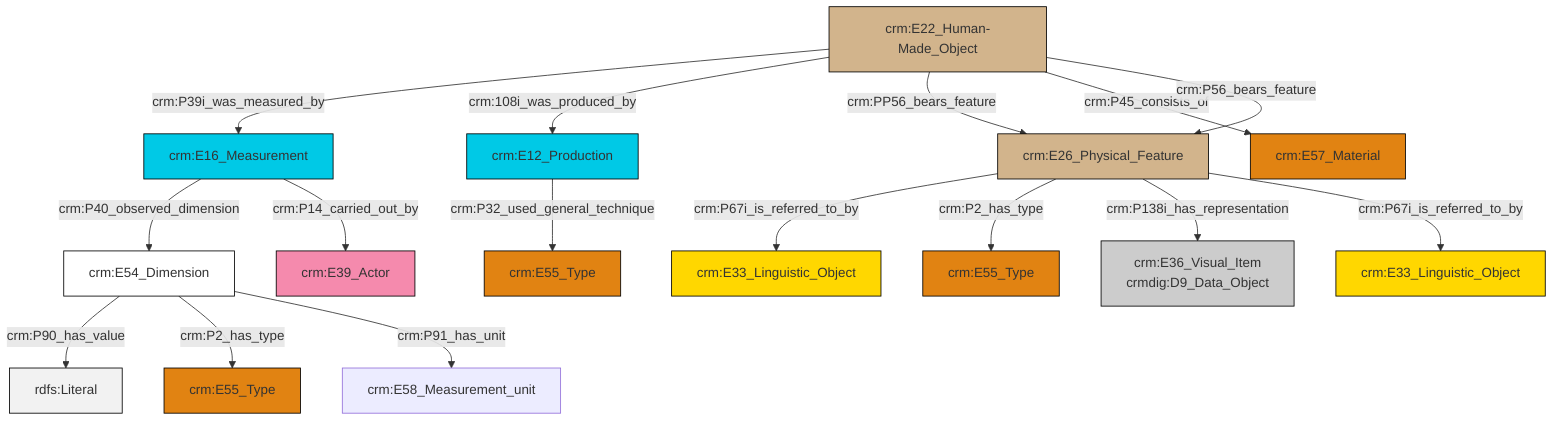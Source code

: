 graph TD
classDef Literal fill:#f2f2f2,stroke:#000000;
classDef CRM_Entity fill:#FFFFFF,stroke:#000000;
classDef Temporal_Entity fill:#00C9E6, stroke:#000000;
classDef Type fill:#E18312, stroke:#000000;
classDef Time-Span fill:#2C9C91, stroke:#000000;
classDef Appellation fill:#FFEB7F, stroke:#000000;
classDef Place fill:#008836, stroke:#000000;
classDef Persistent_Item fill:#B266B2, stroke:#000000;
classDef Conceptual_Object fill:#FFD700, stroke:#000000;
classDef Physical_Thing fill:#D2B48C, stroke:#000000;
classDef Actor fill:#f58aad, stroke:#000000;
classDef PC_Classes fill:#4ce600, stroke:#000000;
classDef Multi fill:#cccccc,stroke:#000000;

2["crm:E22_Human-Made_Object"]:::Physical_Thing -->|crm:P39i_was_measured_by| 3["crm:E16_Measurement"]:::Temporal_Entity
2["crm:E22_Human-Made_Object"]:::Physical_Thing -->|crm:108i_was_produced_by| 0["crm:E12_Production"]:::Temporal_Entity
2["crm:E22_Human-Made_Object"]:::Physical_Thing -->|crm:PP56_bears_feature| 4["crm:E26_Physical_Feature"]:::Physical_Thing
3["crm:E16_Measurement"]:::Temporal_Entity -->|crm:P40_observed_dimension| 5["crm:E54_Dimension"]:::CRM_Entity
4["crm:E26_Physical_Feature"]:::Physical_Thing -->|crm:P67i_is_referred_to_by| 6["crm:E33_Linguistic_Object"]:::Conceptual_Object
4["crm:E26_Physical_Feature"]:::Physical_Thing -->|crm:P2_has_type| 7["crm:E55_Type"]:::Type
0["crm:E12_Production"]:::Temporal_Entity -->|crm:P32_used_general_technique| 8["crm:E55_Type"]:::Type
4["crm:E26_Physical_Feature"]:::Physical_Thing -->|crm:P138i_has_representation| 9["crm:E36_Visual_Item<br>crmdig:D9_Data_Object"]:::Multi
2["crm:E22_Human-Made_Object"]:::Physical_Thing -->|crm:P45_consists_of| 13["crm:E57_Material"]:::Type
2["crm:E22_Human-Made_Object"]:::Physical_Thing -->|crm:P56_bears_feature| 4["crm:E26_Physical_Feature"]:::Physical_Thing
5["crm:E54_Dimension"]:::CRM_Entity -->|crm:P90_has_value| 14[rdfs:Literal]:::Literal
5["crm:E54_Dimension"]:::CRM_Entity -->|crm:P2_has_type| 20["crm:E55_Type"]:::Type
5["crm:E54_Dimension"]:::CRM_Entity -->|crm:P91_has_unit| 18["crm:E58_Measurement_unit"]:::Default
4["crm:E26_Physical_Feature"]:::Physical_Thing -->|crm:P67i_is_referred_to_by| 21["crm:E33_Linguistic_Object"]:::Conceptual_Object
3["crm:E16_Measurement"]:::Temporal_Entity -->|crm:P14_carried_out_by| 15["crm:E39_Actor"]:::Actor